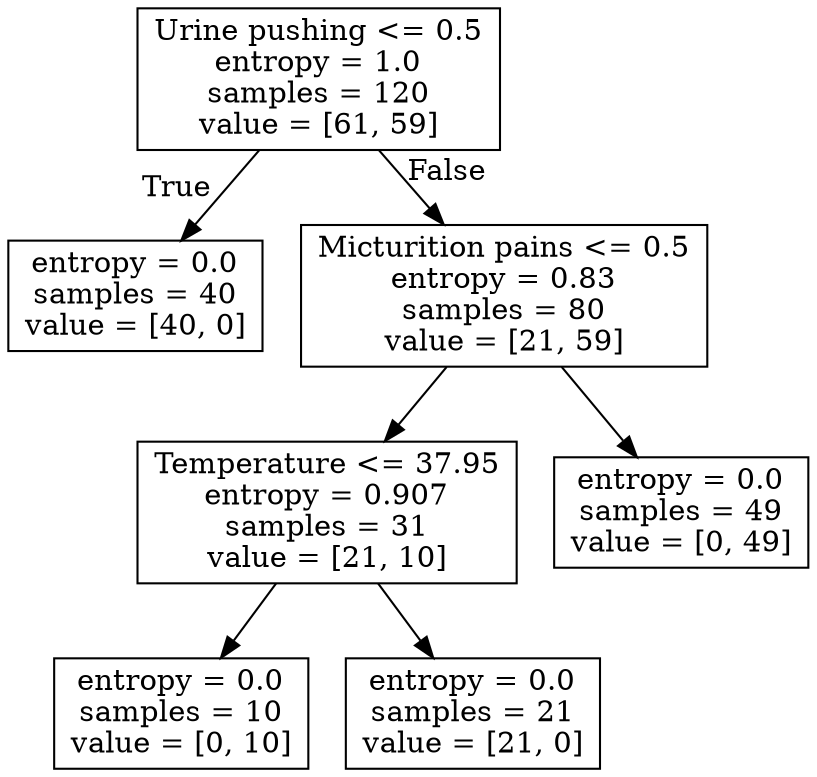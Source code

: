 digraph Tree {
node [shape=box] ;
0 [label="Urine pushing <= 0.5\nentropy = 1.0\nsamples = 120\nvalue = [61, 59]"] ;
1 [label="entropy = 0.0\nsamples = 40\nvalue = [40, 0]"] ;
0 -> 1 [labeldistance=2.5, labelangle=45, headlabel="True"] ;
2 [label="Micturition pains <= 0.5\nentropy = 0.83\nsamples = 80\nvalue = [21, 59]"] ;
0 -> 2 [labeldistance=2.5, labelangle=-45, headlabel="False"] ;
3 [label="Temperature <= 37.95\nentropy = 0.907\nsamples = 31\nvalue = [21, 10]"] ;
2 -> 3 ;
4 [label="entropy = 0.0\nsamples = 10\nvalue = [0, 10]"] ;
3 -> 4 ;
5 [label="entropy = 0.0\nsamples = 21\nvalue = [21, 0]"] ;
3 -> 5 ;
6 [label="entropy = 0.0\nsamples = 49\nvalue = [0, 49]"] ;
2 -> 6 ;
}